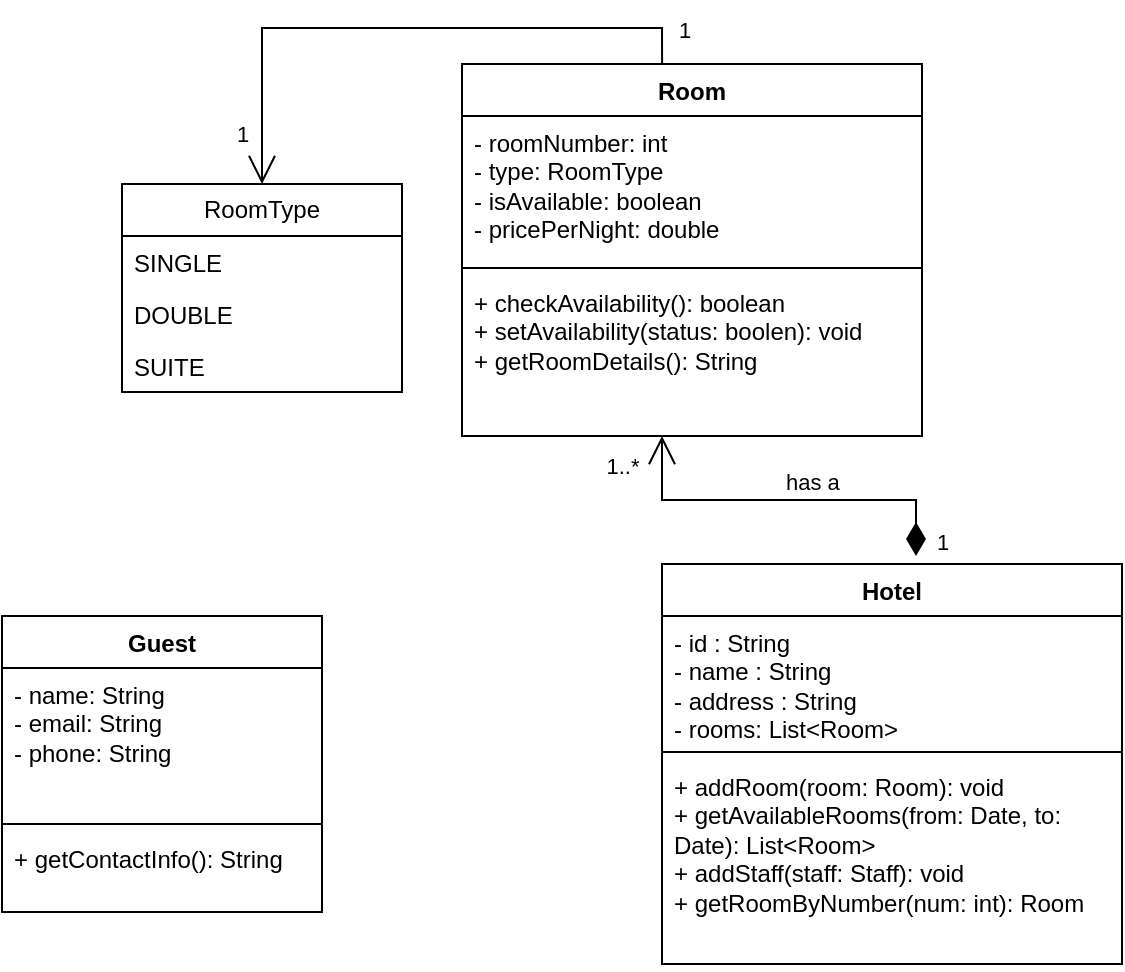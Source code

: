 <mxfile version="28.0.9">
  <diagram name="Page-1" id="gY9joF3YD0-PjVx57qXv">
    <mxGraphModel dx="1202" dy="562" grid="1" gridSize="10" guides="1" tooltips="1" connect="1" arrows="1" fold="1" page="1" pageScale="1" pageWidth="850" pageHeight="1100" math="0" shadow="0">
      <root>
        <mxCell id="0" />
        <mxCell id="1" parent="0" />
        <mxCell id="Kskn2MOylppoAT7lnNlY-1" value="Hotel" style="swimlane;fontStyle=1;align=center;verticalAlign=top;childLayout=stackLayout;horizontal=1;startSize=26;horizontalStack=0;resizeParent=1;resizeParentMax=0;resizeLast=0;collapsible=1;marginBottom=0;whiteSpace=wrap;html=1;" parent="1" vertex="1">
          <mxGeometry x="390" y="400" width="230" height="200" as="geometry">
            <mxRectangle x="350" y="240" width="70" height="30" as="alternateBounds" />
          </mxGeometry>
        </mxCell>
        <mxCell id="Kskn2MOylppoAT7lnNlY-2" value="- id : String&lt;br&gt;&lt;div&gt;- name : String&amp;nbsp;&lt;/div&gt;&lt;div&gt;- address : String&lt;/div&gt;&lt;div&gt;- rooms: List&amp;lt;Room&amp;gt;&lt;/div&gt;&lt;div&gt;- staff: List&amp;lt;Staff&amp;gt;&lt;/div&gt;" style="text;strokeColor=none;fillColor=none;align=left;verticalAlign=top;spacingLeft=4;spacingRight=4;overflow=hidden;rotatable=0;points=[[0,0.5],[1,0.5]];portConstraint=eastwest;whiteSpace=wrap;html=1;" parent="Kskn2MOylppoAT7lnNlY-1" vertex="1">
          <mxGeometry y="26" width="230" height="64" as="geometry" />
        </mxCell>
        <mxCell id="Kskn2MOylppoAT7lnNlY-3" value="" style="line;strokeWidth=1;fillColor=none;align=left;verticalAlign=middle;spacingTop=-1;spacingLeft=3;spacingRight=3;rotatable=0;labelPosition=right;points=[];portConstraint=eastwest;strokeColor=inherit;" parent="Kskn2MOylppoAT7lnNlY-1" vertex="1">
          <mxGeometry y="90" width="230" height="8" as="geometry" />
        </mxCell>
        <mxCell id="Kskn2MOylppoAT7lnNlY-4" value="&lt;div&gt;+ addRoom(room: Room): void&lt;/div&gt;&lt;div&gt;+ getAvailableRooms(from: Date, to: Date): List&amp;lt;Room&amp;gt;&lt;/div&gt;&lt;div&gt;+ addStaff(staff: Staff): void&lt;/div&gt;&lt;div&gt;+ getRoomByNumber(num: int): Room&lt;/div&gt;" style="text;strokeColor=none;fillColor=none;align=left;verticalAlign=top;spacingLeft=4;spacingRight=4;overflow=hidden;rotatable=0;points=[[0,0.5],[1,0.5]];portConstraint=eastwest;whiteSpace=wrap;html=1;" parent="Kskn2MOylppoAT7lnNlY-1" vertex="1">
          <mxGeometry y="98" width="230" height="102" as="geometry" />
        </mxCell>
        <mxCell id="AN0wBfZyaCoW5nnhu2_1-1" value="Room" style="swimlane;fontStyle=1;align=center;verticalAlign=top;childLayout=stackLayout;horizontal=1;startSize=26;horizontalStack=0;resizeParent=1;resizeParentMax=0;resizeLast=0;collapsible=1;marginBottom=0;whiteSpace=wrap;html=1;" vertex="1" parent="1">
          <mxGeometry x="290" y="150" width="230" height="186" as="geometry">
            <mxRectangle x="290" y="150" width="70" height="30" as="alternateBounds" />
          </mxGeometry>
        </mxCell>
        <mxCell id="AN0wBfZyaCoW5nnhu2_1-2" value="- roomNumber: int&lt;div&gt;- type: RoomType&lt;/div&gt;&lt;div&gt;- isAvailable: boolean&lt;/div&gt;&lt;div&gt;- pricePerNight: double&lt;/div&gt;" style="text;strokeColor=none;fillColor=none;align=left;verticalAlign=top;spacingLeft=4;spacingRight=4;overflow=hidden;rotatable=0;points=[[0,0.5],[1,0.5]];portConstraint=eastwest;whiteSpace=wrap;html=1;" vertex="1" parent="AN0wBfZyaCoW5nnhu2_1-1">
          <mxGeometry y="26" width="230" height="72" as="geometry" />
        </mxCell>
        <mxCell id="AN0wBfZyaCoW5nnhu2_1-3" value="" style="line;strokeWidth=1;fillColor=none;align=left;verticalAlign=middle;spacingTop=-1;spacingLeft=3;spacingRight=3;rotatable=0;labelPosition=right;points=[];portConstraint=eastwest;strokeColor=inherit;" vertex="1" parent="AN0wBfZyaCoW5nnhu2_1-1">
          <mxGeometry y="98" width="230" height="8" as="geometry" />
        </mxCell>
        <mxCell id="AN0wBfZyaCoW5nnhu2_1-4" value="+ checkAvailability(): boolean&lt;div&gt;+ setAvailability(status: boolen): void&lt;/div&gt;&lt;div&gt;+ getRoomDetails(): String&lt;/div&gt;" style="text;strokeColor=none;fillColor=none;align=left;verticalAlign=top;spacingLeft=4;spacingRight=4;overflow=hidden;rotatable=0;points=[[0,0.5],[1,0.5]];portConstraint=eastwest;whiteSpace=wrap;html=1;" vertex="1" parent="AN0wBfZyaCoW5nnhu2_1-1">
          <mxGeometry y="106" width="230" height="80" as="geometry" />
        </mxCell>
        <mxCell id="AN0wBfZyaCoW5nnhu2_1-8" value="RoomType" style="swimlane;fontStyle=0;childLayout=stackLayout;horizontal=1;startSize=26;fillColor=none;horizontalStack=0;resizeParent=1;resizeParentMax=0;resizeLast=0;collapsible=1;marginBottom=0;whiteSpace=wrap;html=1;" vertex="1" parent="1">
          <mxGeometry x="120" y="210" width="140" height="104" as="geometry">
            <mxRectangle x="120" y="210" width="100" height="30" as="alternateBounds" />
          </mxGeometry>
        </mxCell>
        <mxCell id="AN0wBfZyaCoW5nnhu2_1-9" value="SINGLE" style="text;strokeColor=none;fillColor=none;align=left;verticalAlign=top;spacingLeft=4;spacingRight=4;overflow=hidden;rotatable=0;points=[[0,0.5],[1,0.5]];portConstraint=eastwest;whiteSpace=wrap;html=1;" vertex="1" parent="AN0wBfZyaCoW5nnhu2_1-8">
          <mxGeometry y="26" width="140" height="26" as="geometry" />
        </mxCell>
        <mxCell id="AN0wBfZyaCoW5nnhu2_1-10" value="DOUBLE" style="text;strokeColor=none;fillColor=none;align=left;verticalAlign=top;spacingLeft=4;spacingRight=4;overflow=hidden;rotatable=0;points=[[0,0.5],[1,0.5]];portConstraint=eastwest;whiteSpace=wrap;html=1;" vertex="1" parent="AN0wBfZyaCoW5nnhu2_1-8">
          <mxGeometry y="52" width="140" height="26" as="geometry" />
        </mxCell>
        <mxCell id="AN0wBfZyaCoW5nnhu2_1-11" value="SUITE" style="text;strokeColor=none;fillColor=none;align=left;verticalAlign=top;spacingLeft=4;spacingRight=4;overflow=hidden;rotatable=0;points=[[0,0.5],[1,0.5]];portConstraint=eastwest;whiteSpace=wrap;html=1;" vertex="1" parent="AN0wBfZyaCoW5nnhu2_1-8">
          <mxGeometry y="78" width="140" height="26" as="geometry" />
        </mxCell>
        <mxCell id="AN0wBfZyaCoW5nnhu2_1-12" value="has a&amp;nbsp;" style="endArrow=open;html=1;endSize=12;startArrow=diamondThin;startSize=14;startFill=1;edgeStyle=orthogonalEdgeStyle;align=left;verticalAlign=bottom;rounded=0;" edge="1" parent="1">
          <mxGeometry x="0.018" relative="1" as="geometry">
            <mxPoint x="517" y="396" as="sourcePoint" />
            <mxPoint x="390" y="336" as="targetPoint" />
            <Array as="points">
              <mxPoint x="517" y="368" />
              <mxPoint x="390" y="368" />
            </Array>
            <mxPoint as="offset" />
          </mxGeometry>
        </mxCell>
        <mxCell id="AN0wBfZyaCoW5nnhu2_1-17" value="1" style="edgeLabel;html=1;align=center;verticalAlign=middle;resizable=0;points=[];" vertex="1" connectable="0" parent="AN0wBfZyaCoW5nnhu2_1-12">
          <mxGeometry x="-0.925" relative="1" as="geometry">
            <mxPoint x="13" as="offset" />
          </mxGeometry>
        </mxCell>
        <mxCell id="AN0wBfZyaCoW5nnhu2_1-18" value="1..*" style="edgeLabel;html=1;align=center;verticalAlign=middle;resizable=0;points=[];" vertex="1" connectable="0" parent="AN0wBfZyaCoW5nnhu2_1-12">
          <mxGeometry x="0.983" y="2" relative="1" as="geometry">
            <mxPoint x="-18" y="13" as="offset" />
          </mxGeometry>
        </mxCell>
        <mxCell id="AN0wBfZyaCoW5nnhu2_1-19" value="" style="endArrow=open;endFill=1;endSize=12;html=1;rounded=0;entryX=0.5;entryY=0;entryDx=0;entryDy=0;exitX=0.435;exitY=0;exitDx=0;exitDy=0;exitPerimeter=0;" edge="1" parent="1" source="AN0wBfZyaCoW5nnhu2_1-1" target="AN0wBfZyaCoW5nnhu2_1-8">
          <mxGeometry width="160" relative="1" as="geometry">
            <mxPoint x="380" y="130" as="sourcePoint" />
            <mxPoint x="190" y="191.67" as="targetPoint" />
            <Array as="points">
              <mxPoint x="390" y="132" />
              <mxPoint x="190" y="132" />
            </Array>
          </mxGeometry>
        </mxCell>
        <mxCell id="AN0wBfZyaCoW5nnhu2_1-20" value="1" style="edgeLabel;html=1;align=center;verticalAlign=middle;resizable=0;points=[];" vertex="1" connectable="0" parent="AN0wBfZyaCoW5nnhu2_1-19">
          <mxGeometry x="-0.886" y="1" relative="1" as="geometry">
            <mxPoint x="12" as="offset" />
          </mxGeometry>
        </mxCell>
        <mxCell id="AN0wBfZyaCoW5nnhu2_1-21" value="1" style="edgeLabel;html=1;align=center;verticalAlign=middle;resizable=0;points=[];" vertex="1" connectable="0" parent="AN0wBfZyaCoW5nnhu2_1-19">
          <mxGeometry x="0.829" y="1" relative="1" as="geometry">
            <mxPoint x="-11" as="offset" />
          </mxGeometry>
        </mxCell>
        <mxCell id="AN0wBfZyaCoW5nnhu2_1-26" value="Guest" style="swimlane;fontStyle=1;align=center;verticalAlign=top;childLayout=stackLayout;horizontal=1;startSize=26;horizontalStack=0;resizeParent=1;resizeParentMax=0;resizeLast=0;collapsible=1;marginBottom=0;whiteSpace=wrap;html=1;" vertex="1" parent="1">
          <mxGeometry x="60" y="426" width="160" height="148" as="geometry" />
        </mxCell>
        <mxCell id="AN0wBfZyaCoW5nnhu2_1-27" value="- name: String&amp;nbsp;&lt;div&gt;- email: String&amp;nbsp;&lt;/div&gt;&lt;div&gt;- phone: String&lt;/div&gt;" style="text;strokeColor=none;fillColor=none;align=left;verticalAlign=top;spacingLeft=4;spacingRight=4;overflow=hidden;rotatable=0;points=[[0,0.5],[1,0.5]];portConstraint=eastwest;whiteSpace=wrap;html=1;" vertex="1" parent="AN0wBfZyaCoW5nnhu2_1-26">
          <mxGeometry y="26" width="160" height="74" as="geometry" />
        </mxCell>
        <mxCell id="AN0wBfZyaCoW5nnhu2_1-28" value="" style="line;strokeWidth=1;fillColor=none;align=left;verticalAlign=middle;spacingTop=-1;spacingLeft=3;spacingRight=3;rotatable=0;labelPosition=right;points=[];portConstraint=eastwest;strokeColor=inherit;" vertex="1" parent="AN0wBfZyaCoW5nnhu2_1-26">
          <mxGeometry y="100" width="160" height="8" as="geometry" />
        </mxCell>
        <mxCell id="AN0wBfZyaCoW5nnhu2_1-29" value="+ getContactInfo(): String" style="text;strokeColor=none;fillColor=none;align=left;verticalAlign=top;spacingLeft=4;spacingRight=4;overflow=hidden;rotatable=0;points=[[0,0.5],[1,0.5]];portConstraint=eastwest;whiteSpace=wrap;html=1;" vertex="1" parent="AN0wBfZyaCoW5nnhu2_1-26">
          <mxGeometry y="108" width="160" height="40" as="geometry" />
        </mxCell>
      </root>
    </mxGraphModel>
  </diagram>
</mxfile>
